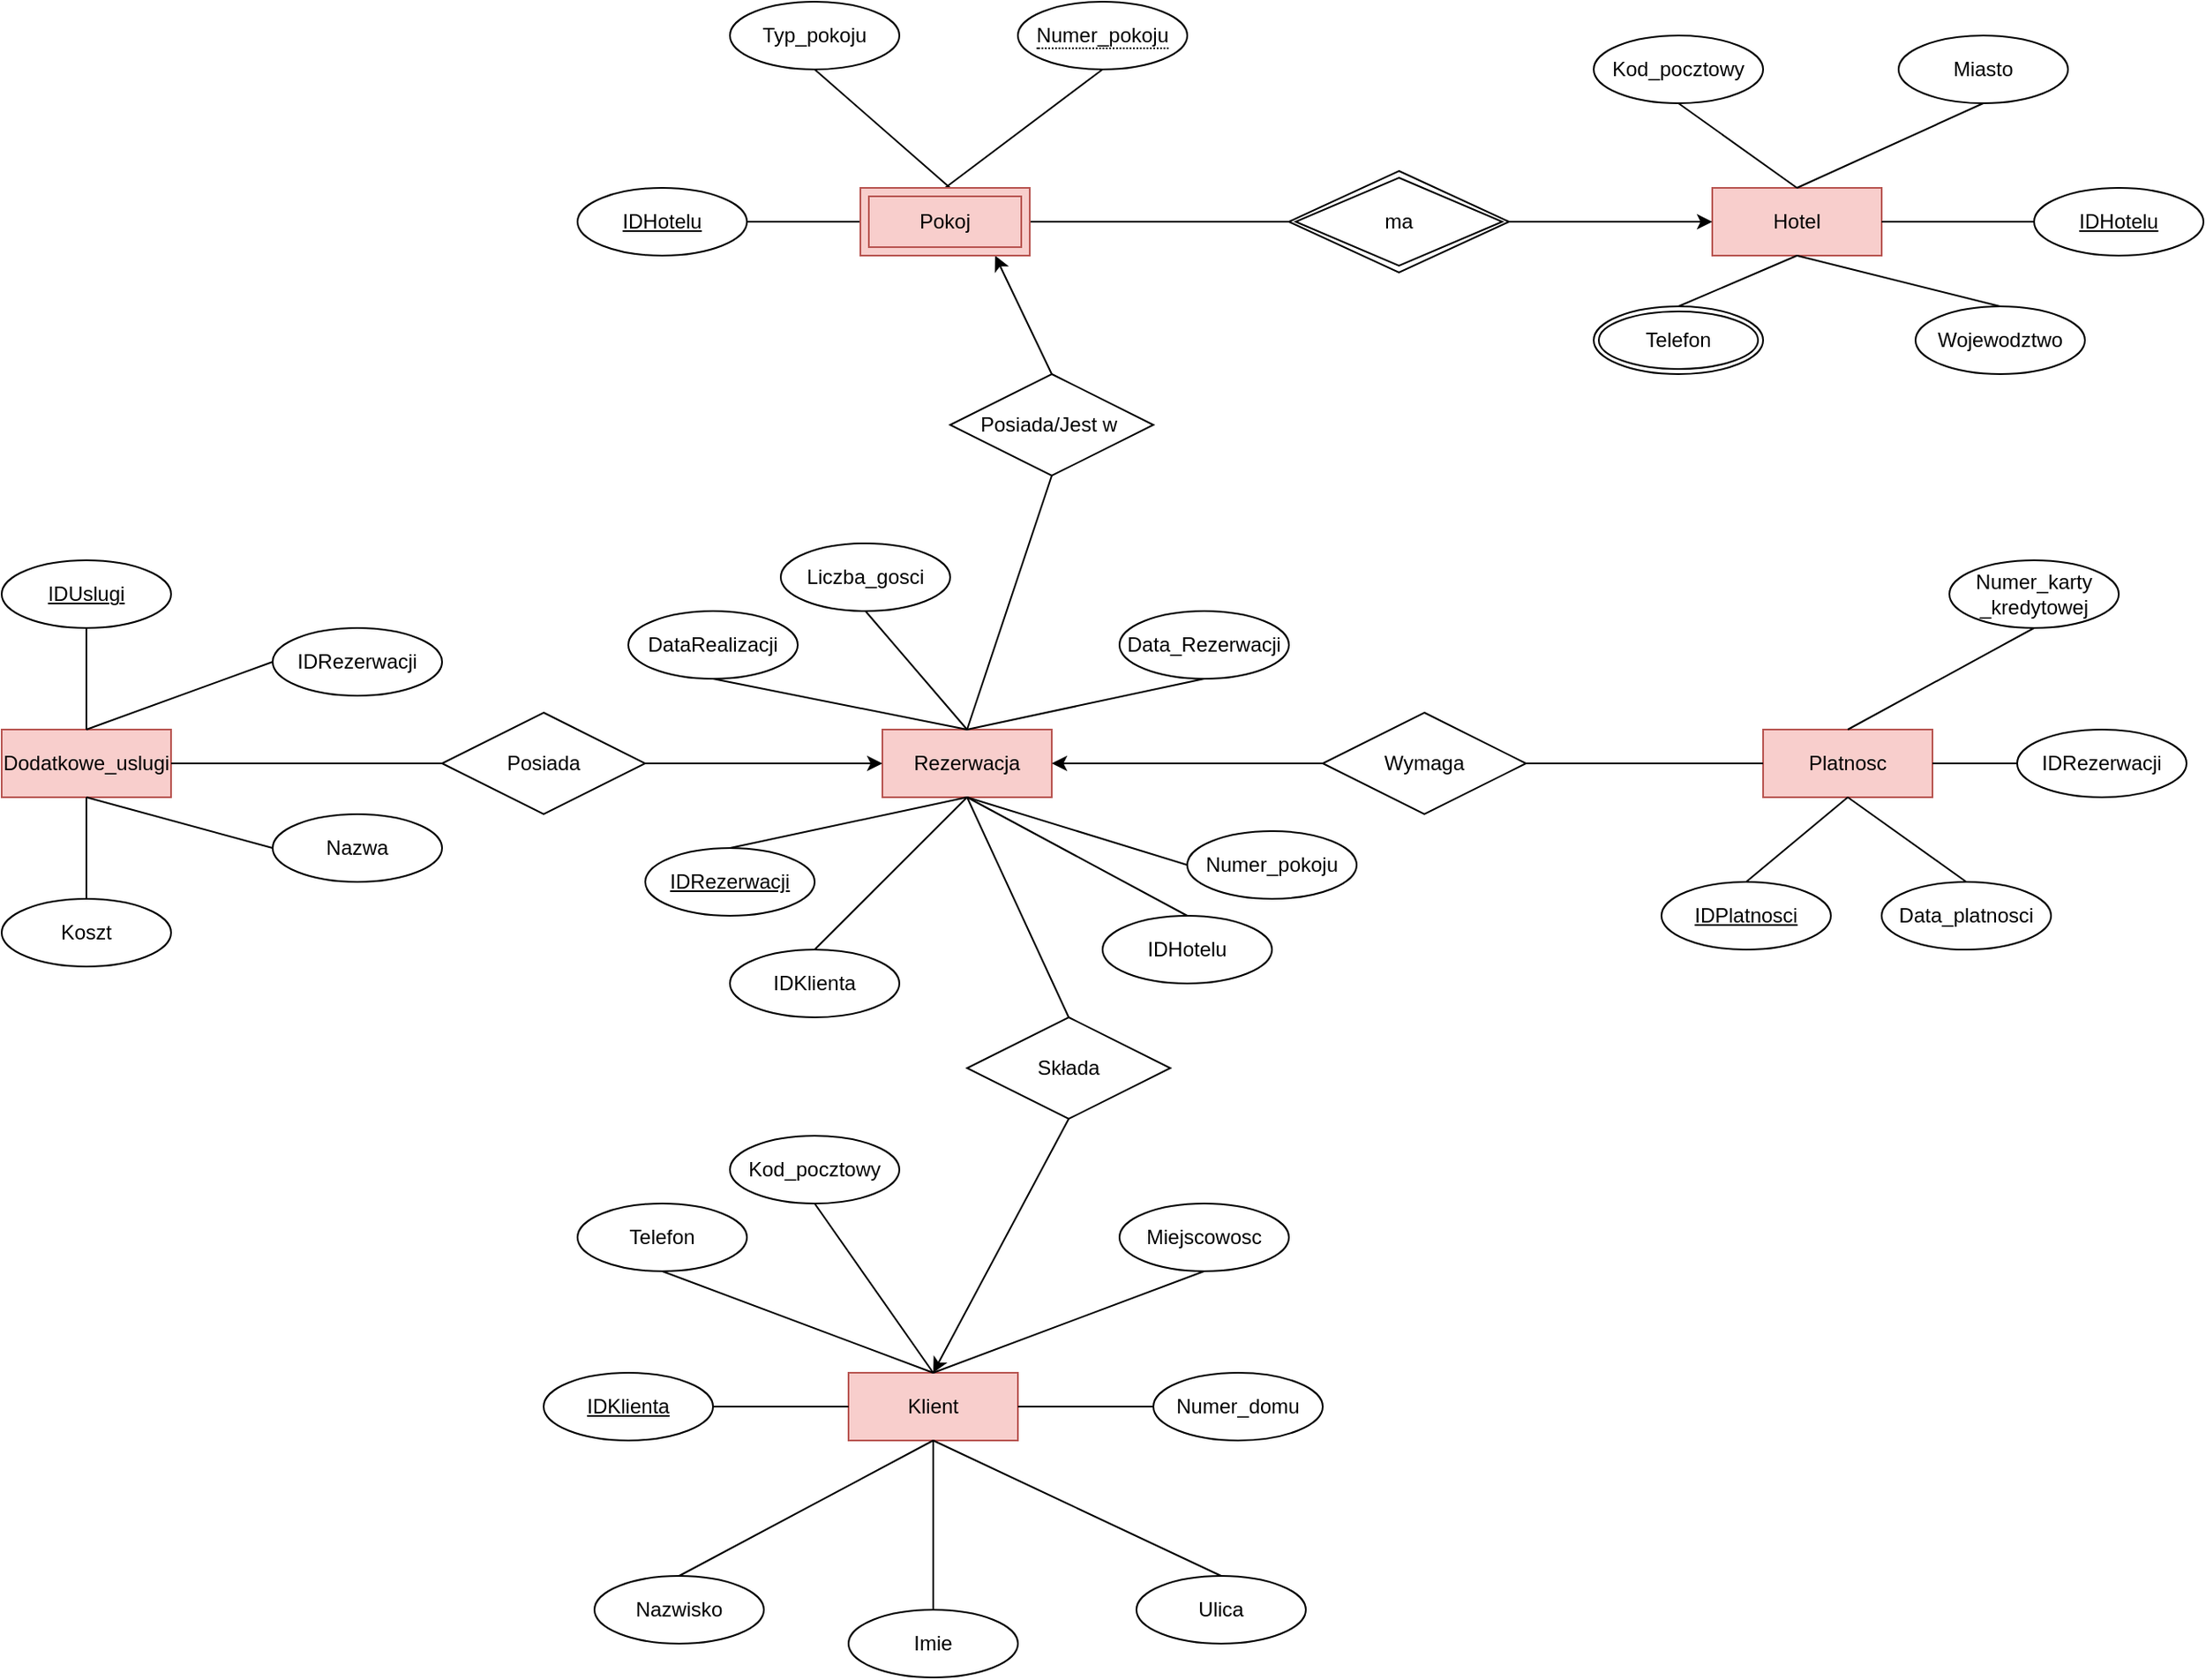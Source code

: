<mxfile version="21.1.5" type="device">
  <diagram id="R2lEEEUBdFMjLlhIrx00" name="Page-1">
    <mxGraphModel dx="2868" dy="1592" grid="1" gridSize="10" guides="1" tooltips="1" connect="1" arrows="1" fold="1" page="1" pageScale="1" pageWidth="827" pageHeight="1169" math="0" shadow="0" extFonts="Permanent Marker^https://fonts.googleapis.com/css?family=Permanent+Marker">
      <root>
        <mxCell id="0" />
        <mxCell id="1" parent="0" />
        <mxCell id="qiBpKeUEI1iq6KnrLjdE-1" value="DataRealizacji" style="ellipse;whiteSpace=wrap;html=1;align=center;" parent="1" vertex="1">
          <mxGeometry x="590" y="500" width="100" height="40" as="geometry" />
        </mxCell>
        <mxCell id="qiBpKeUEI1iq6KnrLjdE-2" value="Liczba_gosci" style="ellipse;whiteSpace=wrap;html=1;align=center;" parent="1" vertex="1">
          <mxGeometry x="680" y="460" width="100" height="40" as="geometry" />
        </mxCell>
        <mxCell id="qiBpKeUEI1iq6KnrLjdE-3" value="Data_Rezerwacji" style="ellipse;whiteSpace=wrap;html=1;align=center;" parent="1" vertex="1">
          <mxGeometry x="880" y="500" width="100" height="40" as="geometry" />
        </mxCell>
        <mxCell id="qiBpKeUEI1iq6KnrLjdE-4" value="IDRezerwacji" style="ellipse;whiteSpace=wrap;html=1;align=center;fontStyle=4;" parent="1" vertex="1">
          <mxGeometry x="600" y="640" width="100" height="40" as="geometry" />
        </mxCell>
        <mxCell id="qiBpKeUEI1iq6KnrLjdE-5" value="IDKlienta" style="ellipse;whiteSpace=wrap;html=1;align=center;dashed=0;" parent="1" vertex="1">
          <mxGeometry x="650" y="700" width="100" height="40" as="geometry" />
        </mxCell>
        <mxCell id="qiBpKeUEI1iq6KnrLjdE-6" value="IDHotelu" style="ellipse;whiteSpace=wrap;html=1;align=center;dashed=0;" parent="1" vertex="1">
          <mxGeometry x="870" y="680" width="100" height="40" as="geometry" />
        </mxCell>
        <mxCell id="qiBpKeUEI1iq6KnrLjdE-7" value="Rezerwacja&lt;br&gt;" style="whiteSpace=wrap;html=1;align=center;fillColor=#f8cecc;strokeColor=#b85450;" parent="1" vertex="1">
          <mxGeometry x="740" y="570" width="100" height="40" as="geometry" />
        </mxCell>
        <mxCell id="qiBpKeUEI1iq6KnrLjdE-8" value="" style="endArrow=none;html=1;rounded=0;exitX=0.5;exitY=0;exitDx=0;exitDy=0;entryX=0.5;entryY=1;entryDx=0;entryDy=0;" parent="1" source="qiBpKeUEI1iq6KnrLjdE-5" target="qiBpKeUEI1iq6KnrLjdE-7" edge="1">
          <mxGeometry width="50" height="50" relative="1" as="geometry">
            <mxPoint x="850" y="630" as="sourcePoint" />
            <mxPoint x="900" y="580" as="targetPoint" />
          </mxGeometry>
        </mxCell>
        <mxCell id="qiBpKeUEI1iq6KnrLjdE-9" value="" style="endArrow=none;html=1;rounded=0;exitX=0.5;exitY=0;exitDx=0;exitDy=0;" parent="1" source="qiBpKeUEI1iq6KnrLjdE-6" edge="1">
          <mxGeometry width="50" height="50" relative="1" as="geometry">
            <mxPoint x="799" y="667" as="sourcePoint" />
            <mxPoint x="790" y="610" as="targetPoint" />
          </mxGeometry>
        </mxCell>
        <mxCell id="qiBpKeUEI1iq6KnrLjdE-10" value="" style="endArrow=none;html=1;rounded=0;exitX=0.5;exitY=0;exitDx=0;exitDy=0;entryX=0.5;entryY=1;entryDx=0;entryDy=0;" parent="1" source="qiBpKeUEI1iq6KnrLjdE-4" target="qiBpKeUEI1iq6KnrLjdE-7" edge="1">
          <mxGeometry width="50" height="50" relative="1" as="geometry">
            <mxPoint x="910" y="640" as="sourcePoint" />
            <mxPoint x="800" y="620" as="targetPoint" />
          </mxGeometry>
        </mxCell>
        <mxCell id="qiBpKeUEI1iq6KnrLjdE-11" value="" style="endArrow=none;html=1;rounded=0;exitX=0.5;exitY=1;exitDx=0;exitDy=0;entryX=0.5;entryY=0;entryDx=0;entryDy=0;" parent="1" source="qiBpKeUEI1iq6KnrLjdE-1" target="qiBpKeUEI1iq6KnrLjdE-7" edge="1">
          <mxGeometry width="50" height="50" relative="1" as="geometry">
            <mxPoint x="660" y="630" as="sourcePoint" />
            <mxPoint x="800" y="620" as="targetPoint" />
          </mxGeometry>
        </mxCell>
        <mxCell id="qiBpKeUEI1iq6KnrLjdE-12" value="" style="endArrow=none;html=1;rounded=0;exitX=0.5;exitY=1;exitDx=0;exitDy=0;" parent="1" source="qiBpKeUEI1iq6KnrLjdE-2" edge="1">
          <mxGeometry width="50" height="50" relative="1" as="geometry">
            <mxPoint x="720" y="550" as="sourcePoint" />
            <mxPoint x="790" y="570" as="targetPoint" />
          </mxGeometry>
        </mxCell>
        <mxCell id="qiBpKeUEI1iq6KnrLjdE-13" value="" style="endArrow=none;html=1;rounded=0;exitX=0.5;exitY=1;exitDx=0;exitDy=0;entryX=0.5;entryY=0;entryDx=0;entryDy=0;" parent="1" source="qiBpKeUEI1iq6KnrLjdE-3" target="qiBpKeUEI1iq6KnrLjdE-7" edge="1">
          <mxGeometry width="50" height="50" relative="1" as="geometry">
            <mxPoint x="790" y="530" as="sourcePoint" />
            <mxPoint x="800" y="580" as="targetPoint" />
          </mxGeometry>
        </mxCell>
        <mxCell id="qiBpKeUEI1iq6KnrLjdE-16" value="Typ_pokoju" style="ellipse;whiteSpace=wrap;html=1;align=center;" parent="1" vertex="1">
          <mxGeometry x="650" y="140" width="100" height="40" as="geometry" />
        </mxCell>
        <mxCell id="qiBpKeUEI1iq6KnrLjdE-20" value="Hotel" style="whiteSpace=wrap;html=1;align=center;fillColor=#f8cecc;strokeColor=#b85450;" parent="1" vertex="1">
          <mxGeometry x="1230" y="250" width="100" height="40" as="geometry" />
        </mxCell>
        <mxCell id="qiBpKeUEI1iq6KnrLjdE-21" value="IDHotelu" style="ellipse;whiteSpace=wrap;html=1;align=center;fontStyle=4;" parent="1" vertex="1">
          <mxGeometry x="1420" y="250" width="100" height="40" as="geometry" />
        </mxCell>
        <mxCell id="qiBpKeUEI1iq6KnrLjdE-23" value="Wojewodztwo" style="ellipse;whiteSpace=wrap;html=1;align=center;" parent="1" vertex="1">
          <mxGeometry x="1350" y="320" width="100" height="40" as="geometry" />
        </mxCell>
        <mxCell id="qiBpKeUEI1iq6KnrLjdE-24" value="Kod_pocztowy" style="ellipse;whiteSpace=wrap;html=1;align=center;" parent="1" vertex="1">
          <mxGeometry x="1160" y="160" width="100" height="40" as="geometry" />
        </mxCell>
        <mxCell id="qiBpKeUEI1iq6KnrLjdE-25" value="Miasto" style="ellipse;whiteSpace=wrap;html=1;align=center;" parent="1" vertex="1">
          <mxGeometry x="1340" y="160" width="100" height="40" as="geometry" />
        </mxCell>
        <mxCell id="qiBpKeUEI1iq6KnrLjdE-27" value="Telefon" style="ellipse;shape=doubleEllipse;margin=3;whiteSpace=wrap;html=1;align=center;" parent="1" vertex="1">
          <mxGeometry x="1160" y="320" width="100" height="40" as="geometry" />
        </mxCell>
        <mxCell id="qiBpKeUEI1iq6KnrLjdE-28" value="" style="endArrow=none;html=1;rounded=0;entryX=0;entryY=0.5;entryDx=0;entryDy=0;exitX=1;exitY=0.5;exitDx=0;exitDy=0;" parent="1" source="ZWRE1HSb3JupNr1yFYf9-2" edge="1">
          <mxGeometry width="50" height="50" relative="1" as="geometry">
            <mxPoint x="620" y="330" as="sourcePoint" />
            <mxPoint x="727" y="270" as="targetPoint" />
          </mxGeometry>
        </mxCell>
        <mxCell id="qiBpKeUEI1iq6KnrLjdE-29" value="" style="endArrow=none;html=1;rounded=0;exitX=0.5;exitY=0;exitDx=0;exitDy=0;entryX=0.5;entryY=1;entryDx=0;entryDy=0;" parent="1" edge="1">
          <mxGeometry relative="1" as="geometry">
            <mxPoint x="777" y="250" as="sourcePoint" />
            <mxPoint x="870" y="180" as="targetPoint" />
          </mxGeometry>
        </mxCell>
        <mxCell id="qiBpKeUEI1iq6KnrLjdE-30" value="" style="endArrow=none;html=1;rounded=0;entryX=0.5;entryY=1;entryDx=0;entryDy=0;" parent="1" target="qiBpKeUEI1iq6KnrLjdE-16" edge="1">
          <mxGeometry relative="1" as="geometry">
            <mxPoint x="780" y="250" as="sourcePoint" />
            <mxPoint x="870" y="190" as="targetPoint" />
          </mxGeometry>
        </mxCell>
        <mxCell id="qiBpKeUEI1iq6KnrLjdE-32" value="" style="endArrow=none;html=1;rounded=0;exitX=0.5;exitY=0;exitDx=0;exitDy=0;entryX=0.5;entryY=1;entryDx=0;entryDy=0;" parent="1" source="qiBpKeUEI1iq6KnrLjdE-27" target="qiBpKeUEI1iq6KnrLjdE-20" edge="1">
          <mxGeometry relative="1" as="geometry">
            <mxPoint x="807" y="280" as="sourcePoint" />
            <mxPoint x="890" y="210" as="targetPoint" />
          </mxGeometry>
        </mxCell>
        <mxCell id="qiBpKeUEI1iq6KnrLjdE-33" value="" style="endArrow=none;html=1;rounded=0;exitX=0.5;exitY=0;exitDx=0;exitDy=0;entryX=0.5;entryY=1;entryDx=0;entryDy=0;" parent="1" source="qiBpKeUEI1iq6KnrLjdE-23" target="qiBpKeUEI1iq6KnrLjdE-20" edge="1">
          <mxGeometry relative="1" as="geometry">
            <mxPoint x="1150" y="310" as="sourcePoint" />
            <mxPoint x="1240" y="280" as="targetPoint" />
          </mxGeometry>
        </mxCell>
        <mxCell id="qiBpKeUEI1iq6KnrLjdE-34" value="" style="endArrow=none;html=1;rounded=0;exitX=0.5;exitY=1;exitDx=0;exitDy=0;entryX=0.5;entryY=0;entryDx=0;entryDy=0;" parent="1" source="qiBpKeUEI1iq6KnrLjdE-25" target="qiBpKeUEI1iq6KnrLjdE-20" edge="1">
          <mxGeometry relative="1" as="geometry">
            <mxPoint x="1340" y="330" as="sourcePoint" />
            <mxPoint x="1290" y="280" as="targetPoint" />
          </mxGeometry>
        </mxCell>
        <mxCell id="qiBpKeUEI1iq6KnrLjdE-35" value="" style="endArrow=none;html=1;rounded=0;exitX=0;exitY=0.5;exitDx=0;exitDy=0;entryX=1;entryY=0.5;entryDx=0;entryDy=0;" parent="1" source="qiBpKeUEI1iq6KnrLjdE-21" target="qiBpKeUEI1iq6KnrLjdE-20" edge="1">
          <mxGeometry relative="1" as="geometry">
            <mxPoint x="1400" y="190" as="sourcePoint" />
            <mxPoint x="1340" y="240" as="targetPoint" />
          </mxGeometry>
        </mxCell>
        <mxCell id="qiBpKeUEI1iq6KnrLjdE-36" value="" style="endArrow=none;html=1;rounded=0;exitX=0.5;exitY=1;exitDx=0;exitDy=0;entryX=0.5;entryY=0;entryDx=0;entryDy=0;" parent="1" source="qiBpKeUEI1iq6KnrLjdE-24" target="qiBpKeUEI1iq6KnrLjdE-20" edge="1">
          <mxGeometry relative="1" as="geometry">
            <mxPoint x="1420" y="260" as="sourcePoint" />
            <mxPoint x="1340" y="260" as="targetPoint" />
          </mxGeometry>
        </mxCell>
        <mxCell id="qiBpKeUEI1iq6KnrLjdE-37" value="Platnosc" style="whiteSpace=wrap;html=1;align=center;fillColor=#f8cecc;strokeColor=#b85450;" parent="1" vertex="1">
          <mxGeometry x="1260" y="570" width="100" height="40" as="geometry" />
        </mxCell>
        <mxCell id="qiBpKeUEI1iq6KnrLjdE-38" value="IDRezerwacji" style="ellipse;whiteSpace=wrap;html=1;align=center;" parent="1" vertex="1">
          <mxGeometry x="1410" y="570" width="100" height="40" as="geometry" />
        </mxCell>
        <mxCell id="qiBpKeUEI1iq6KnrLjdE-39" value="Data_platnosci" style="ellipse;whiteSpace=wrap;html=1;align=center;" parent="1" vertex="1">
          <mxGeometry x="1330" y="660" width="100" height="40" as="geometry" />
        </mxCell>
        <mxCell id="qiBpKeUEI1iq6KnrLjdE-40" value="Numer_karty&lt;br&gt;_kredytowej" style="ellipse;whiteSpace=wrap;html=1;align=center;" parent="1" vertex="1">
          <mxGeometry x="1370" y="470" width="100" height="40" as="geometry" />
        </mxCell>
        <mxCell id="qiBpKeUEI1iq6KnrLjdE-41" value="IDPlatnosci" style="ellipse;whiteSpace=wrap;html=1;align=center;fontStyle=4;" parent="1" vertex="1">
          <mxGeometry x="1200" y="660" width="100" height="40" as="geometry" />
        </mxCell>
        <mxCell id="qiBpKeUEI1iq6KnrLjdE-42" value="Dodatkowe_uslugi" style="whiteSpace=wrap;html=1;align=center;fillColor=#f8cecc;strokeColor=#b85450;" parent="1" vertex="1">
          <mxGeometry x="220" y="570" width="100" height="40" as="geometry" />
        </mxCell>
        <mxCell id="qiBpKeUEI1iq6KnrLjdE-43" value="IDUslugi&lt;br&gt;" style="ellipse;whiteSpace=wrap;html=1;align=center;fontStyle=4;" parent="1" vertex="1">
          <mxGeometry x="220" y="470" width="100" height="40" as="geometry" />
        </mxCell>
        <mxCell id="qiBpKeUEI1iq6KnrLjdE-47" value="Koszt" style="ellipse;whiteSpace=wrap;html=1;align=center;" parent="1" vertex="1">
          <mxGeometry x="220" y="670" width="100" height="40" as="geometry" />
        </mxCell>
        <mxCell id="qiBpKeUEI1iq6KnrLjdE-48" value="Nazwa" style="ellipse;whiteSpace=wrap;html=1;align=center;" parent="1" vertex="1">
          <mxGeometry x="380" y="620" width="100" height="40" as="geometry" />
        </mxCell>
        <mxCell id="qiBpKeUEI1iq6KnrLjdE-49" value="IDRezerwacji" style="ellipse;whiteSpace=wrap;html=1;align=center;" parent="1" vertex="1">
          <mxGeometry x="380" y="510" width="100" height="40" as="geometry" />
        </mxCell>
        <mxCell id="qiBpKeUEI1iq6KnrLjdE-50" value="" style="endArrow=none;html=1;rounded=0;entryX=0;entryY=0.5;entryDx=0;entryDy=0;exitX=0.5;exitY=0;exitDx=0;exitDy=0;" parent="1" source="qiBpKeUEI1iq6KnrLjdE-42" target="qiBpKeUEI1iq6KnrLjdE-49" edge="1">
          <mxGeometry width="50" height="50" relative="1" as="geometry">
            <mxPoint x="850" y="500" as="sourcePoint" />
            <mxPoint x="900" y="450" as="targetPoint" />
          </mxGeometry>
        </mxCell>
        <mxCell id="qiBpKeUEI1iq6KnrLjdE-52" value="" style="endArrow=none;html=1;rounded=0;entryX=0.5;entryY=1;entryDx=0;entryDy=0;exitX=0.5;exitY=0;exitDx=0;exitDy=0;" parent="1" source="qiBpKeUEI1iq6KnrLjdE-42" target="qiBpKeUEI1iq6KnrLjdE-43" edge="1">
          <mxGeometry width="50" height="50" relative="1" as="geometry">
            <mxPoint x="850" y="500" as="sourcePoint" />
            <mxPoint x="900" y="450" as="targetPoint" />
          </mxGeometry>
        </mxCell>
        <mxCell id="qiBpKeUEI1iq6KnrLjdE-53" value="" style="endArrow=none;html=1;rounded=0;entryX=0;entryY=0.5;entryDx=0;entryDy=0;exitX=0.5;exitY=1;exitDx=0;exitDy=0;" parent="1" source="qiBpKeUEI1iq6KnrLjdE-42" target="qiBpKeUEI1iq6KnrLjdE-48" edge="1">
          <mxGeometry width="50" height="50" relative="1" as="geometry">
            <mxPoint x="280" y="570" as="sourcePoint" />
            <mxPoint x="390" y="540" as="targetPoint" />
          </mxGeometry>
        </mxCell>
        <mxCell id="qiBpKeUEI1iq6KnrLjdE-55" value="" style="endArrow=none;html=1;rounded=0;entryX=0.5;entryY=0;entryDx=0;entryDy=0;exitX=0.5;exitY=1;exitDx=0;exitDy=0;" parent="1" source="qiBpKeUEI1iq6KnrLjdE-42" target="qiBpKeUEI1iq6KnrLjdE-47" edge="1">
          <mxGeometry width="50" height="50" relative="1" as="geometry">
            <mxPoint x="280" y="610" as="sourcePoint" />
            <mxPoint x="390" y="620" as="targetPoint" />
          </mxGeometry>
        </mxCell>
        <mxCell id="qiBpKeUEI1iq6KnrLjdE-56" value="Klient" style="whiteSpace=wrap;html=1;align=center;fillColor=#f8cecc;strokeColor=#b85450;" parent="1" vertex="1">
          <mxGeometry x="720" y="950" width="100" height="40" as="geometry" />
        </mxCell>
        <mxCell id="qiBpKeUEI1iq6KnrLjdE-57" value="IDKlienta" style="ellipse;whiteSpace=wrap;html=1;align=center;fontStyle=4;" parent="1" vertex="1">
          <mxGeometry x="540" y="950" width="100" height="40" as="geometry" />
        </mxCell>
        <mxCell id="qiBpKeUEI1iq6KnrLjdE-58" value="Nazwisko" style="ellipse;whiteSpace=wrap;html=1;align=center;" parent="1" vertex="1">
          <mxGeometry x="570" y="1070" width="100" height="40" as="geometry" />
        </mxCell>
        <mxCell id="qiBpKeUEI1iq6KnrLjdE-59" value="Imie" style="ellipse;whiteSpace=wrap;html=1;align=center;" parent="1" vertex="1">
          <mxGeometry x="720" y="1090" width="100" height="40" as="geometry" />
        </mxCell>
        <mxCell id="qiBpKeUEI1iq6KnrLjdE-60" value="Ulica" style="ellipse;whiteSpace=wrap;html=1;align=center;" parent="1" vertex="1">
          <mxGeometry x="890" y="1070" width="100" height="40" as="geometry" />
        </mxCell>
        <mxCell id="qiBpKeUEI1iq6KnrLjdE-61" value="Numer_domu" style="ellipse;whiteSpace=wrap;html=1;align=center;" parent="1" vertex="1">
          <mxGeometry x="900" y="950" width="100" height="40" as="geometry" />
        </mxCell>
        <mxCell id="qiBpKeUEI1iq6KnrLjdE-62" value="Miejscowosc" style="ellipse;whiteSpace=wrap;html=1;align=center;" parent="1" vertex="1">
          <mxGeometry x="880" y="850" width="100" height="40" as="geometry" />
        </mxCell>
        <mxCell id="qiBpKeUEI1iq6KnrLjdE-63" value="Kod_pocztowy" style="ellipse;whiteSpace=wrap;html=1;align=center;" parent="1" vertex="1">
          <mxGeometry x="650" y="810" width="100" height="40" as="geometry" />
        </mxCell>
        <mxCell id="qiBpKeUEI1iq6KnrLjdE-64" value="Telefon" style="ellipse;whiteSpace=wrap;html=1;align=center;" parent="1" vertex="1">
          <mxGeometry x="560" y="850" width="100" height="40" as="geometry" />
        </mxCell>
        <mxCell id="qiBpKeUEI1iq6KnrLjdE-65" value="" style="endArrow=none;html=1;rounded=0;exitX=1;exitY=0.5;exitDx=0;exitDy=0;entryX=0;entryY=0.5;entryDx=0;entryDy=0;" parent="1" source="qiBpKeUEI1iq6KnrLjdE-57" target="qiBpKeUEI1iq6KnrLjdE-56" edge="1">
          <mxGeometry width="50" height="50" relative="1" as="geometry">
            <mxPoint x="850" y="900" as="sourcePoint" />
            <mxPoint x="900" y="850" as="targetPoint" />
          </mxGeometry>
        </mxCell>
        <mxCell id="qiBpKeUEI1iq6KnrLjdE-66" value="" style="endArrow=none;html=1;rounded=0;exitX=0.5;exitY=1;exitDx=0;exitDy=0;entryX=0.5;entryY=0;entryDx=0;entryDy=0;" parent="1" source="qiBpKeUEI1iq6KnrLjdE-64" target="qiBpKeUEI1iq6KnrLjdE-56" edge="1">
          <mxGeometry width="50" height="50" relative="1" as="geometry">
            <mxPoint x="650" y="980" as="sourcePoint" />
            <mxPoint x="730" y="980" as="targetPoint" />
          </mxGeometry>
        </mxCell>
        <mxCell id="qiBpKeUEI1iq6KnrLjdE-67" value="" style="endArrow=none;html=1;rounded=0;exitX=0.5;exitY=1;exitDx=0;exitDy=0;entryX=0.5;entryY=0;entryDx=0;entryDy=0;" parent="1" source="qiBpKeUEI1iq6KnrLjdE-63" target="qiBpKeUEI1iq6KnrLjdE-56" edge="1">
          <mxGeometry width="50" height="50" relative="1" as="geometry">
            <mxPoint x="670" y="890" as="sourcePoint" />
            <mxPoint x="780" y="960" as="targetPoint" />
          </mxGeometry>
        </mxCell>
        <mxCell id="qiBpKeUEI1iq6KnrLjdE-68" value="" style="endArrow=none;html=1;rounded=0;exitX=0.5;exitY=1;exitDx=0;exitDy=0;" parent="1" source="qiBpKeUEI1iq6KnrLjdE-62" edge="1">
          <mxGeometry width="50" height="50" relative="1" as="geometry">
            <mxPoint x="820" y="880" as="sourcePoint" />
            <mxPoint x="770" y="950" as="targetPoint" />
          </mxGeometry>
        </mxCell>
        <mxCell id="qiBpKeUEI1iq6KnrLjdE-69" value="" style="endArrow=none;html=1;rounded=0;exitX=0.5;exitY=0;exitDx=0;exitDy=0;entryX=0.5;entryY=1;entryDx=0;entryDy=0;" parent="1" source="qiBpKeUEI1iq6KnrLjdE-58" target="qiBpKeUEI1iq6KnrLjdE-56" edge="1">
          <mxGeometry width="50" height="50" relative="1" as="geometry">
            <mxPoint x="620" y="900" as="sourcePoint" />
            <mxPoint x="780" y="960" as="targetPoint" />
          </mxGeometry>
        </mxCell>
        <mxCell id="qiBpKeUEI1iq6KnrLjdE-70" value="" style="endArrow=none;html=1;rounded=0;exitX=0.5;exitY=0;exitDx=0;exitDy=0;entryX=0.5;entryY=1;entryDx=0;entryDy=0;" parent="1" source="qiBpKeUEI1iq6KnrLjdE-59" target="qiBpKeUEI1iq6KnrLjdE-56" edge="1">
          <mxGeometry width="50" height="50" relative="1" as="geometry">
            <mxPoint x="630" y="1080" as="sourcePoint" />
            <mxPoint x="780" y="1000" as="targetPoint" />
          </mxGeometry>
        </mxCell>
        <mxCell id="qiBpKeUEI1iq6KnrLjdE-71" value="" style="endArrow=none;html=1;rounded=0;exitX=0.5;exitY=0;exitDx=0;exitDy=0;entryX=0.5;entryY=1;entryDx=0;entryDy=0;" parent="1" source="qiBpKeUEI1iq6KnrLjdE-60" target="qiBpKeUEI1iq6KnrLjdE-56" edge="1">
          <mxGeometry width="50" height="50" relative="1" as="geometry">
            <mxPoint x="780" y="1100" as="sourcePoint" />
            <mxPoint x="780" y="1000" as="targetPoint" />
          </mxGeometry>
        </mxCell>
        <mxCell id="qiBpKeUEI1iq6KnrLjdE-72" value="" style="endArrow=none;html=1;rounded=0;exitX=0;exitY=0.5;exitDx=0;exitDy=0;entryX=1;entryY=0.5;entryDx=0;entryDy=0;" parent="1" source="qiBpKeUEI1iq6KnrLjdE-61" target="qiBpKeUEI1iq6KnrLjdE-56" edge="1">
          <mxGeometry width="50" height="50" relative="1" as="geometry">
            <mxPoint x="950" y="1080" as="sourcePoint" />
            <mxPoint x="780" y="1000" as="targetPoint" />
          </mxGeometry>
        </mxCell>
        <mxCell id="qiBpKeUEI1iq6KnrLjdE-73" value="" style="endArrow=none;html=1;rounded=0;exitX=0.5;exitY=1;exitDx=0;exitDy=0;entryX=0.5;entryY=0;entryDx=0;entryDy=0;" parent="1" source="qiBpKeUEI1iq6KnrLjdE-37" target="qiBpKeUEI1iq6KnrLjdE-41" edge="1">
          <mxGeometry width="50" height="50" relative="1" as="geometry">
            <mxPoint x="850" y="700" as="sourcePoint" />
            <mxPoint x="900" y="650" as="targetPoint" />
          </mxGeometry>
        </mxCell>
        <mxCell id="qiBpKeUEI1iq6KnrLjdE-74" value="" style="endArrow=none;html=1;rounded=0;exitX=0.5;exitY=0;exitDx=0;exitDy=0;entryX=0.5;entryY=1;entryDx=0;entryDy=0;" parent="1" source="qiBpKeUEI1iq6KnrLjdE-37" target="qiBpKeUEI1iq6KnrLjdE-40" edge="1">
          <mxGeometry width="50" height="50" relative="1" as="geometry">
            <mxPoint x="1270" y="600" as="sourcePoint" />
            <mxPoint x="1230" y="600" as="targetPoint" />
          </mxGeometry>
        </mxCell>
        <mxCell id="qiBpKeUEI1iq6KnrLjdE-75" value="" style="endArrow=none;html=1;rounded=0;exitX=1;exitY=0.5;exitDx=0;exitDy=0;" parent="1" source="qiBpKeUEI1iq6KnrLjdE-37" target="qiBpKeUEI1iq6KnrLjdE-38" edge="1">
          <mxGeometry width="50" height="50" relative="1" as="geometry">
            <mxPoint x="1320" y="580" as="sourcePoint" />
            <mxPoint x="1320" y="530" as="targetPoint" />
          </mxGeometry>
        </mxCell>
        <mxCell id="qiBpKeUEI1iq6KnrLjdE-76" value="" style="endArrow=none;html=1;rounded=0;exitX=0.5;exitY=1;exitDx=0;exitDy=0;entryX=0.5;entryY=0;entryDx=0;entryDy=0;" parent="1" source="qiBpKeUEI1iq6KnrLjdE-37" target="qiBpKeUEI1iq6KnrLjdE-39" edge="1">
          <mxGeometry width="50" height="50" relative="1" as="geometry">
            <mxPoint x="1370" y="600" as="sourcePoint" />
            <mxPoint x="1420" y="600" as="targetPoint" />
          </mxGeometry>
        </mxCell>
        <mxCell id="qiBpKeUEI1iq6KnrLjdE-77" value="Wymaga" style="shape=rhombus;perimeter=rhombusPerimeter;whiteSpace=wrap;html=1;align=center;" parent="1" vertex="1">
          <mxGeometry x="1000" y="560" width="120" height="60" as="geometry" />
        </mxCell>
        <mxCell id="qiBpKeUEI1iq6KnrLjdE-78" value="" style="endArrow=classic;html=1;rounded=0;entryX=1;entryY=0.5;entryDx=0;entryDy=0;exitX=0;exitY=0.5;exitDx=0;exitDy=0;" parent="1" source="qiBpKeUEI1iq6KnrLjdE-77" target="qiBpKeUEI1iq6KnrLjdE-7" edge="1">
          <mxGeometry width="50" height="50" relative="1" as="geometry">
            <mxPoint x="850" y="600" as="sourcePoint" />
            <mxPoint x="900" y="550" as="targetPoint" />
          </mxGeometry>
        </mxCell>
        <mxCell id="qiBpKeUEI1iq6KnrLjdE-79" value="" style="endArrow=none;html=1;rounded=0;entryX=0;entryY=0.5;entryDx=0;entryDy=0;exitX=1;exitY=0.5;exitDx=0;exitDy=0;" parent="1" source="qiBpKeUEI1iq6KnrLjdE-77" target="qiBpKeUEI1iq6KnrLjdE-37" edge="1">
          <mxGeometry width="50" height="50" relative="1" as="geometry">
            <mxPoint x="850" y="600" as="sourcePoint" />
            <mxPoint x="900" y="550" as="targetPoint" />
          </mxGeometry>
        </mxCell>
        <mxCell id="qiBpKeUEI1iq6KnrLjdE-81" value="Posiada/Jest w&amp;nbsp;" style="shape=rhombus;perimeter=rhombusPerimeter;whiteSpace=wrap;html=1;align=center;" parent="1" vertex="1">
          <mxGeometry x="780" y="360" width="120" height="60" as="geometry" />
        </mxCell>
        <mxCell id="qiBpKeUEI1iq6KnrLjdE-82" value="" style="endArrow=none;html=1;rounded=0;entryX=0.5;entryY=1;entryDx=0;entryDy=0;" parent="1" target="qiBpKeUEI1iq6KnrLjdE-81" edge="1">
          <mxGeometry relative="1" as="geometry">
            <mxPoint x="790" y="570" as="sourcePoint" />
            <mxPoint x="950" y="570" as="targetPoint" />
          </mxGeometry>
        </mxCell>
        <mxCell id="qiBpKeUEI1iq6KnrLjdE-83" value="" style="endArrow=classic;html=1;rounded=0;exitX=0.5;exitY=0;exitDx=0;exitDy=0;" parent="1" source="qiBpKeUEI1iq6KnrLjdE-81" edge="1">
          <mxGeometry width="50" height="50" relative="1" as="geometry">
            <mxPoint x="850" y="600" as="sourcePoint" />
            <mxPoint x="806.556" y="290" as="targetPoint" />
          </mxGeometry>
        </mxCell>
        <mxCell id="qiBpKeUEI1iq6KnrLjdE-84" value="" style="endArrow=classic;html=1;rounded=0;entryX=0.5;entryY=0;entryDx=0;entryDy=0;" parent="1" target="qiBpKeUEI1iq6KnrLjdE-56" edge="1">
          <mxGeometry width="50" height="50" relative="1" as="geometry">
            <mxPoint x="850" y="800" as="sourcePoint" />
            <mxPoint x="900" y="750" as="targetPoint" />
          </mxGeometry>
        </mxCell>
        <mxCell id="qiBpKeUEI1iq6KnrLjdE-85" value="Składa" style="shape=rhombus;perimeter=rhombusPerimeter;whiteSpace=wrap;html=1;align=center;" parent="1" vertex="1">
          <mxGeometry x="790" y="740" width="120" height="60" as="geometry" />
        </mxCell>
        <mxCell id="qiBpKeUEI1iq6KnrLjdE-86" value="" style="endArrow=none;html=1;rounded=0;exitX=0.5;exitY=0;exitDx=0;exitDy=0;" parent="1" source="qiBpKeUEI1iq6KnrLjdE-85" edge="1">
          <mxGeometry width="50" height="50" relative="1" as="geometry">
            <mxPoint x="850" y="700" as="sourcePoint" />
            <mxPoint x="790" y="610" as="targetPoint" />
          </mxGeometry>
        </mxCell>
        <mxCell id="qiBpKeUEI1iq6KnrLjdE-87" value="Posiada" style="shape=rhombus;perimeter=rhombusPerimeter;whiteSpace=wrap;html=1;align=center;" parent="1" vertex="1">
          <mxGeometry x="480" y="560" width="120" height="60" as="geometry" />
        </mxCell>
        <mxCell id="qiBpKeUEI1iq6KnrLjdE-89" value="" style="endArrow=none;html=1;rounded=0;exitX=1;exitY=0.5;exitDx=0;exitDy=0;entryX=0;entryY=0.5;entryDx=0;entryDy=0;" parent="1" source="qiBpKeUEI1iq6KnrLjdE-42" target="qiBpKeUEI1iq6KnrLjdE-87" edge="1">
          <mxGeometry width="50" height="50" relative="1" as="geometry">
            <mxPoint x="850" y="700" as="sourcePoint" />
            <mxPoint x="900" y="650" as="targetPoint" />
          </mxGeometry>
        </mxCell>
        <mxCell id="qiBpKeUEI1iq6KnrLjdE-90" value="" style="endArrow=classic;html=1;rounded=0;entryX=0;entryY=0.5;entryDx=0;entryDy=0;exitX=1;exitY=0.5;exitDx=0;exitDy=0;" parent="1" source="qiBpKeUEI1iq6KnrLjdE-87" target="qiBpKeUEI1iq6KnrLjdE-7" edge="1">
          <mxGeometry width="50" height="50" relative="1" as="geometry">
            <mxPoint x="850" y="700" as="sourcePoint" />
            <mxPoint x="900" y="650" as="targetPoint" />
          </mxGeometry>
        </mxCell>
        <mxCell id="qiBpKeUEI1iq6KnrLjdE-92" value="" style="endArrow=classic;html=1;rounded=0;entryX=0;entryY=0.5;entryDx=0;entryDy=0;exitX=1;exitY=0.5;exitDx=0;exitDy=0;" parent="1" target="qiBpKeUEI1iq6KnrLjdE-20" edge="1">
          <mxGeometry width="50" height="50" relative="1" as="geometry">
            <mxPoint x="1100" y="270" as="sourcePoint" />
            <mxPoint x="900" y="250" as="targetPoint" />
          </mxGeometry>
        </mxCell>
        <mxCell id="qiBpKeUEI1iq6KnrLjdE-93" value="" style="endArrow=none;html=1;rounded=0;entryX=0;entryY=0.5;entryDx=0;entryDy=0;exitX=1;exitY=0.5;exitDx=0;exitDy=0;" parent="1" edge="1">
          <mxGeometry width="50" height="50" relative="1" as="geometry">
            <mxPoint x="827" y="270" as="sourcePoint" />
            <mxPoint x="980" y="270" as="targetPoint" />
          </mxGeometry>
        </mxCell>
        <mxCell id="ZWRE1HSb3JupNr1yFYf9-1" value="&lt;span style=&quot;border-bottom: 1px dotted&quot;&gt;Numer_pokoju&lt;/span&gt;" style="ellipse;whiteSpace=wrap;html=1;align=center;" parent="1" vertex="1">
          <mxGeometry x="820" y="140" width="100" height="40" as="geometry" />
        </mxCell>
        <mxCell id="ZWRE1HSb3JupNr1yFYf9-2" value="IDHotelu" style="ellipse;whiteSpace=wrap;html=1;align=center;fontStyle=4;" parent="1" vertex="1">
          <mxGeometry x="560" y="250" width="100" height="40" as="geometry" />
        </mxCell>
        <mxCell id="ZWRE1HSb3JupNr1yFYf9-3" value="Pokoj" style="shape=ext;margin=3;double=1;whiteSpace=wrap;html=1;align=center;fillColor=#f8cecc;strokeColor=#b85450;" parent="1" vertex="1">
          <mxGeometry x="727" y="250" width="100" height="40" as="geometry" />
        </mxCell>
        <mxCell id="ZWRE1HSb3JupNr1yFYf9-4" value="ma" style="shape=rhombus;double=1;perimeter=rhombusPerimeter;whiteSpace=wrap;html=1;align=center;" parent="1" vertex="1">
          <mxGeometry x="980" y="240" width="130" height="60" as="geometry" />
        </mxCell>
        <mxCell id="ZWRE1HSb3JupNr1yFYf9-6" value="Numer_pokoju" style="ellipse;whiteSpace=wrap;html=1;align=center;" parent="1" vertex="1">
          <mxGeometry x="920" y="630" width="100" height="40" as="geometry" />
        </mxCell>
        <mxCell id="ZWRE1HSb3JupNr1yFYf9-7" value="" style="endArrow=none;html=1;rounded=0;entryX=0;entryY=0.5;entryDx=0;entryDy=0;" parent="1" target="ZWRE1HSb3JupNr1yFYf9-6" edge="1">
          <mxGeometry width="50" height="50" relative="1" as="geometry">
            <mxPoint x="790" y="610" as="sourcePoint" />
            <mxPoint x="750" y="380" as="targetPoint" />
          </mxGeometry>
        </mxCell>
      </root>
    </mxGraphModel>
  </diagram>
</mxfile>
